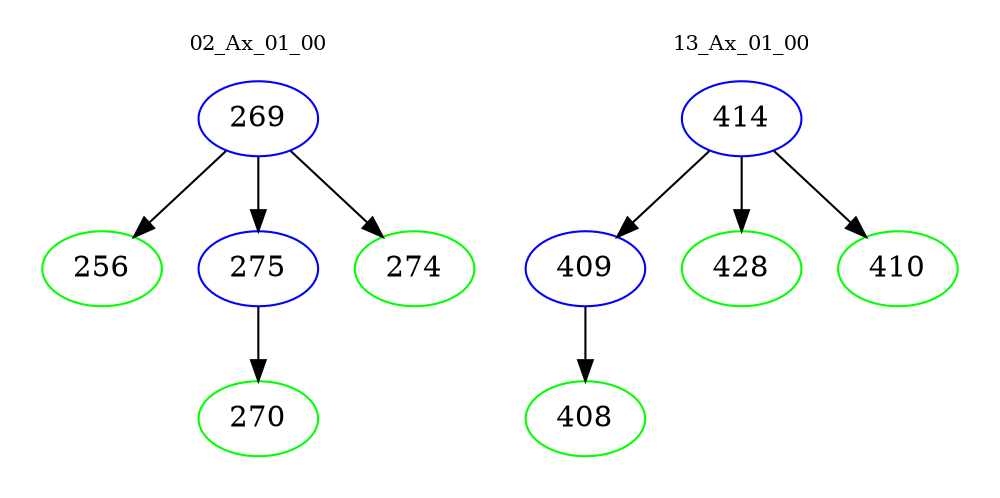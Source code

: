 digraph{
subgraph cluster_0 {
color = white
label = "02_Ax_01_00";
fontsize=10;
T0_269 [label="269", color="blue"]
T0_269 -> T0_256 [color="black"]
T0_256 [label="256", color="green"]
T0_269 -> T0_275 [color="black"]
T0_275 [label="275", color="blue"]
T0_275 -> T0_270 [color="black"]
T0_270 [label="270", color="green"]
T0_269 -> T0_274 [color="black"]
T0_274 [label="274", color="green"]
}
subgraph cluster_1 {
color = white
label = "13_Ax_01_00";
fontsize=10;
T1_414 [label="414", color="blue"]
T1_414 -> T1_409 [color="black"]
T1_409 [label="409", color="blue"]
T1_409 -> T1_408 [color="black"]
T1_408 [label="408", color="green"]
T1_414 -> T1_428 [color="black"]
T1_428 [label="428", color="green"]
T1_414 -> T1_410 [color="black"]
T1_410 [label="410", color="green"]
}
}

